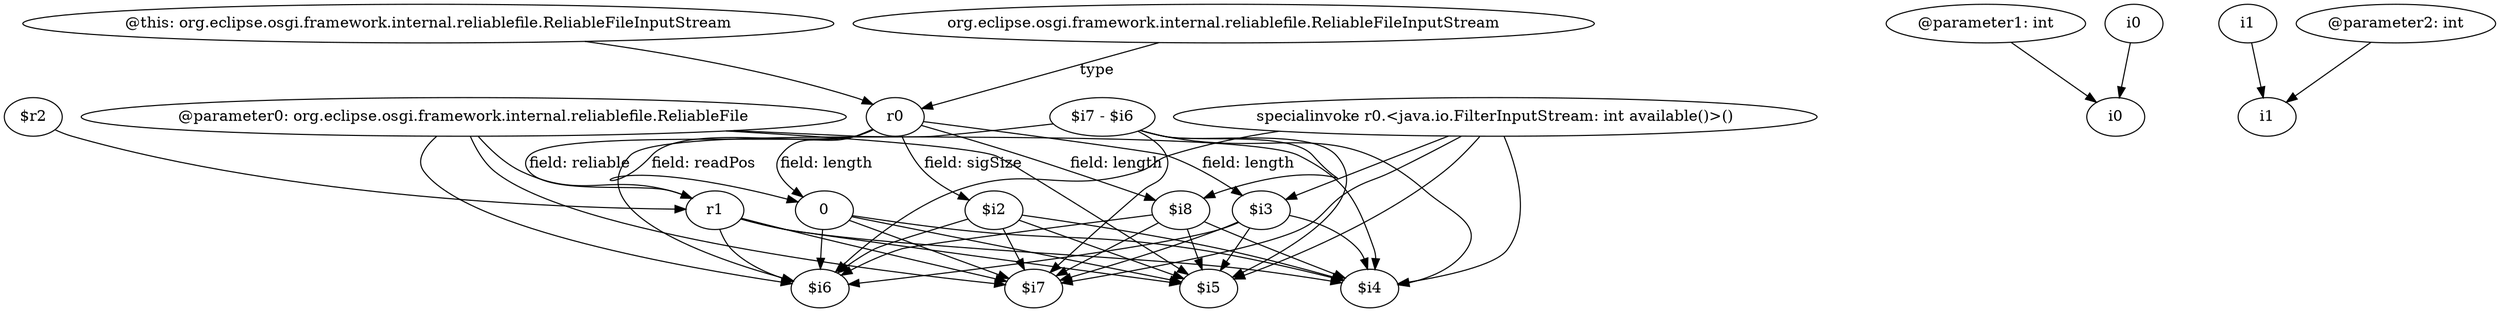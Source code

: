digraph g {
0[label="$i7 - $i6"]
1[label="$i6"]
0->1[label=""]
2[label="@parameter0: org.eclipse.osgi.framework.internal.reliablefile.ReliableFile"]
3[label="$i7"]
2->3[label=""]
4[label="r1"]
5[label="$i5"]
4->5[label=""]
6[label="@this: org.eclipse.osgi.framework.internal.reliablefile.ReliableFileInputStream"]
7[label="r0"]
6->7[label=""]
8[label="0"]
7->8[label="field: readPos"]
7->8[label="field: length"]
9[label="$i3"]
7->9[label="field: length"]
10[label="$i2"]
7->10[label="field: sigSize"]
11[label="@parameter1: int"]
12[label="i0"]
11->12[label=""]
13[label="i1"]
14[label="i1"]
13->14[label=""]
15[label="$i8"]
0->15[label=""]
15->1[label=""]
16[label="$i4"]
4->16[label=""]
0->3[label=""]
8->5[label=""]
17[label="specialinvoke r0.<java.io.FilterInputStream: int available()>()"]
17->1[label=""]
7->15[label="field: length"]
15->3[label=""]
4->3[label=""]
8->1[label=""]
17->5[label=""]
17->3[label=""]
8->16[label=""]
17->9[label=""]
9->5[label=""]
15->5[label=""]
8->3[label=""]
7->4[label="field: reliable"]
0->16[label=""]
15->16[label=""]
4->1[label=""]
2->4[label=""]
10->3[label=""]
2->16[label=""]
18[label="@parameter2: int"]
18->14[label=""]
9->3[label=""]
19[label="org.eclipse.osgi.framework.internal.reliablefile.ReliableFileInputStream"]
19->7[label="type"]
20[label="$r2"]
20->4[label=""]
10->16[label=""]
17->16[label=""]
9->16[label=""]
2->1[label=""]
9->1[label=""]
10->1[label=""]
21[label="i0"]
21->12[label=""]
0->5[label=""]
10->5[label=""]
2->5[label=""]
}